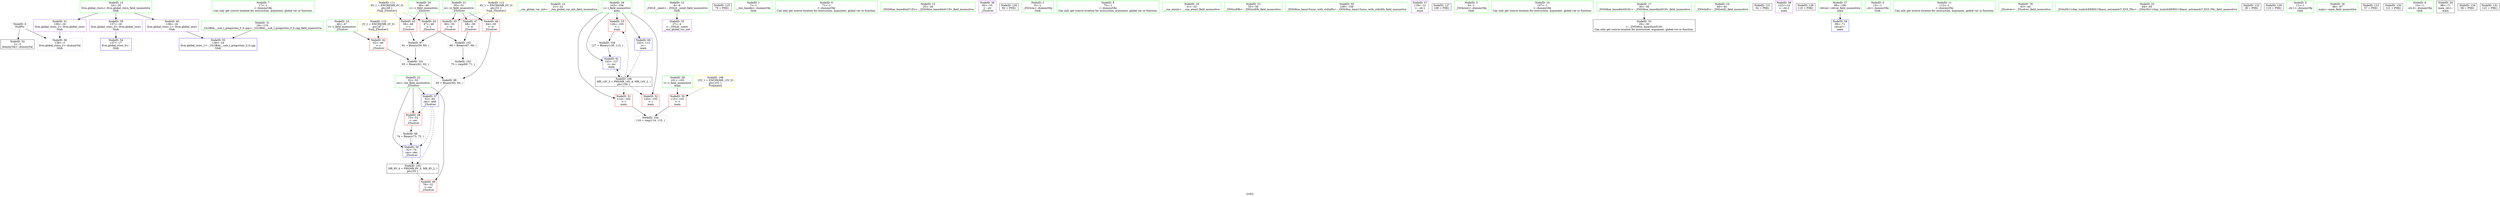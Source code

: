 digraph "SVFG" {
	label="SVFG";

	Node0x55d8eaec7db0 [shape=record,color=grey,label="{NodeID: 0\nNullPtr}"];
	Node0x55d8eaec7db0 -> Node0x55d8eaed9ce0[style=solid];
	Node0x55d8eaec7db0 -> Node0x55d8eaedc1d0[style=solid];
	Node0x55d8eaed8730 [shape=record,color=green,label="{NodeID: 7\n17\<--1\n\<--dummyObj\nCan only get source location for instruction, argument, global var or function.}"];
	Node0x55d8eaedab90 [shape=record,color=grey,label="{NodeID: 97\n61 = Binary(59, 60, )\n}"];
	Node0x55d8eaedab90 -> Node0x55d8eaedb190[style=solid];
	Node0x55d8eaed8c30 [shape=record,color=green,label="{NodeID: 14\n21\<--22\n__cxx_global_var_init\<--__cxx_global_var_init_field_insensitive\n}"];
	Node0x55d8eaedf310 [shape=record,color=grey,label="{NodeID: 104\n116 = cmp(114, 115, )\n}"];
	Node0x55d8eaed92d0 [shape=record,color=green,label="{NodeID: 21\n50\<--51\nw\<--w_field_insensitive\n_Z5solvev\n}"];
	Node0x55d8eaed92d0 -> Node0x55d8eaeda860[style=solid];
	Node0x55d8eaed92d0 -> Node0x55d8eaeda930[style=solid];
	Node0x55d8eaed92d0 -> Node0x55d8eaedaa00[style=solid];
	Node0x55d8eaee33c0 [shape=record,color=yellow,style=double,label="{NodeID: 111\n4V_1 = ENCHI(MR_4V_0)\npts\{49 \}\nFun[_Z5solvev]}"];
	Node0x55d8eaee33c0 -> Node0x55d8eaeda6c0[style=dashed];
	Node0x55d8eaee33c0 -> Node0x55d8eaeda790[style=dashed];
	Node0x55d8eaed9940 [shape=record,color=green,label="{NodeID: 28\n101\<--102\nt\<--t_field_insensitive\nmain\n}"];
	Node0x55d8eaed9940 -> Node0x55d8eaedbc90[style=solid];
	Node0x55d8eaed9fb0 [shape=record,color=purple,label="{NodeID: 35\n27\<--4\n\<--_ZStL8__ioinit\n__cxx_global_var_init\n}"];
	Node0x55d8eaee7e60 [shape=record,color=black,label="{NodeID: 125\n79 = PHI()\n}"];
	Node0x55d8eaeda5f0 [shape=record,color=red,label="{NodeID: 42\n62\<--46\n\<--r\n_Z5solvev\n}"];
	Node0x55d8eaeda5f0 -> Node0x55d8eaedb190[style=solid];
	Node0x55d8eaedbbc0 [shape=record,color=red,label="{NodeID: 49\n78\<--52\n\<--res\n_Z5solvev\n}"];
	Node0x55d8eaedc1d0 [shape=record,color=blue, style = dotted,label="{NodeID: 56\n139\<--3\nllvm.global_ctors_2\<--dummyVal\nGlob }"];
	Node0x55d8eaed7c20 [shape=record,color=green,label="{NodeID: 1\n7\<--1\n__dso_handle\<--dummyObj\nGlob }"];
	Node0x55d8eaed87c0 [shape=record,color=green,label="{NodeID: 8\n71\<--1\n\<--dummyObj\nCan only get source location for instruction, argument, global var or function.}"];
	Node0x55d8eaedad10 [shape=record,color=grey,label="{NodeID: 98\n74 = Binary(73, 75, )\n}"];
	Node0x55d8eaedad10 -> Node0x55d8eaedc3a0[style=solid];
	Node0x55d8eaed8d30 [shape=record,color=green,label="{NodeID: 15\n25\<--26\n_ZNSt8ios_base4InitC1Ev\<--_ZNSt8ios_base4InitC1Ev_field_insensitive\n}"];
	Node0x55d8eaee1bd0 [shape=record,color=black,label="{NodeID: 105\nMR_8V_4 = PHI(MR_8V_3, MR_8V_2, )\npts\{53 \}\n}"];
	Node0x55d8eaee1bd0 -> Node0x55d8eaedbbc0[style=dashed];
	Node0x55d8eaed93a0 [shape=record,color=green,label="{NodeID: 22\n52\<--53\nres\<--res_field_insensitive\n_Z5solvev\n}"];
	Node0x55d8eaed93a0 -> Node0x55d8eaedbaf0[style=solid];
	Node0x55d8eaed93a0 -> Node0x55d8eaedbbc0[style=solid];
	Node0x55d8eaed93a0 -> Node0x55d8eaedc2d0[style=solid];
	Node0x55d8eaed93a0 -> Node0x55d8eaedc3a0[style=solid];
	Node0x55d8eaee34a0 [shape=record,color=yellow,style=double,label="{NodeID: 112\n6V_1 = ENCHI(MR_6V_0)\npts\{51 \}\nFun[_Z5solvev]}"];
	Node0x55d8eaee34a0 -> Node0x55d8eaeda860[style=dashed];
	Node0x55d8eaee34a0 -> Node0x55d8eaeda930[style=dashed];
	Node0x55d8eaee34a0 -> Node0x55d8eaedaa00[style=dashed];
	Node0x55d8eaed9a10 [shape=record,color=green,label="{NodeID: 29\n103\<--104\ni\<--i_field_insensitive\nmain\n}"];
	Node0x55d8eaed9a10 -> Node0x55d8eaedbd60[style=solid];
	Node0x55d8eaed9a10 -> Node0x55d8eaedbe30[style=solid];
	Node0x55d8eaed9a10 -> Node0x55d8eaedbf00[style=solid];
	Node0x55d8eaed9a10 -> Node0x55d8eaedc540[style=solid];
	Node0x55d8eaed9a10 -> Node0x55d8eaedc610[style=solid];
	Node0x55d8eaeda080 [shape=record,color=purple,label="{NodeID: 36\n82\<--10\n\<--.str\n_Z5solvev\n}"];
	Node0x55d8eaee7f90 [shape=record,color=black,label="{NodeID: 126\n83 = PHI()\n}"];
	Node0x55d8eaeda6c0 [shape=record,color=red,label="{NodeID: 43\n59\<--48\n\<--c\n_Z5solvev\n}"];
	Node0x55d8eaeda6c0 -> Node0x55d8eaedab90[style=solid];
	Node0x55d8eaedbc90 [shape=record,color=red,label="{NodeID: 50\n115\<--101\n\<--t\nmain\n}"];
	Node0x55d8eaedbc90 -> Node0x55d8eaedf310[style=solid];
	Node0x55d8eaedc2d0 [shape=record,color=blue,label="{NodeID: 57\n52\<--65\nres\<--add\n_Z5solvev\n}"];
	Node0x55d8eaedc2d0 -> Node0x55d8eaedbaf0[style=dashed];
	Node0x55d8eaedc2d0 -> Node0x55d8eaedc3a0[style=dashed];
	Node0x55d8eaedc2d0 -> Node0x55d8eaee1bd0[style=dashed];
	Node0x55d8eaed7cb0 [shape=record,color=green,label="{NodeID: 2\n8\<--1\n_ZSt3cin\<--dummyObj\nGlob }"];
	Node0x55d8eaed8850 [shape=record,color=green,label="{NodeID: 9\n75\<--1\n\<--dummyObj\nCan only get source location for instruction, argument, global var or function.}"];
	Node0x55d8eaedae90 [shape=record,color=grey,label="{NodeID: 99\n65 = Binary(63, 64, )\n}"];
	Node0x55d8eaedae90 -> Node0x55d8eaedc2d0[style=solid];
	Node0x55d8eaed8e30 [shape=record,color=green,label="{NodeID: 16\n31\<--32\n__cxa_atexit\<--__cxa_atexit_field_insensitive\n}"];
	Node0x55d8eaee20d0 [shape=record,color=black,label="{NodeID: 106\nMR_14V_3 = PHI(MR_14V_4, MR_14V_2, )\npts\{104 \}\n}"];
	Node0x55d8eaee20d0 -> Node0x55d8eaedbd60[style=dashed];
	Node0x55d8eaee20d0 -> Node0x55d8eaedbe30[style=dashed];
	Node0x55d8eaee20d0 -> Node0x55d8eaedbf00[style=dashed];
	Node0x55d8eaee20d0 -> Node0x55d8eaedc610[style=dashed];
	Node0x55d8eaed9470 [shape=record,color=green,label="{NodeID: 23\n55\<--56\n_ZNSirsERi\<--_ZNSirsERi_field_insensitive\n}"];
	Node0x55d8eaed9ae0 [shape=record,color=green,label="{NodeID: 30\n108\<--109\n_ZNSt8ios_base15sync_with_stdioEb\<--_ZNSt8ios_base15sync_with_stdioEb_field_insensitive\n}"];
	Node0x55d8eaeda150 [shape=record,color=purple,label="{NodeID: 37\n118\<--12\n\<--.str.1\nmain\n}"];
	Node0x55d8eaee8060 [shape=record,color=black,label="{NodeID: 127\n106 = PHI()\n}"];
	Node0x55d8eaeda790 [shape=record,color=red,label="{NodeID: 44\n67\<--48\n\<--c\n_Z5solvev\n}"];
	Node0x55d8eaeda790 -> Node0x55d8eaedf010[style=solid];
	Node0x55d8eaedbd60 [shape=record,color=red,label="{NodeID: 51\n114\<--103\n\<--i\nmain\n}"];
	Node0x55d8eaedbd60 -> Node0x55d8eaedf310[style=solid];
	Node0x55d8eaedc3a0 [shape=record,color=blue,label="{NodeID: 58\n52\<--74\nres\<--dec\n_Z5solvev\n}"];
	Node0x55d8eaedc3a0 -> Node0x55d8eaee1bd0[style=dashed];
	Node0x55d8eaed7d40 [shape=record,color=green,label="{NodeID: 3\n9\<--1\n_ZSt4cout\<--dummyObj\nGlob }"];
	Node0x55d8eaed88e0 [shape=record,color=green,label="{NodeID: 10\n107\<--1\n\<--dummyObj\nCan only get source location for instruction, argument, global var or function.}"];
	Node0x55d8eaedb010 [shape=record,color=grey,label="{NodeID: 100\n127 = Binary(126, 112, )\n}"];
	Node0x55d8eaedb010 -> Node0x55d8eaedc610[style=solid];
	Node0x55d8eaed8f30 [shape=record,color=green,label="{NodeID: 17\n30\<--36\n_ZNSt8ios_base4InitD1Ev\<--_ZNSt8ios_base4InitD1Ev_field_insensitive\n}"];
	Node0x55d8eaed8f30 -> Node0x55d8eaed9de0[style=solid];
	Node0x55d8eaed9570 [shape=record,color=green,label="{NodeID: 24\n80\<--81\n_ZNSolsEi\<--_ZNSolsEi_field_insensitive\n}"];
	Node0x55d8eaed9be0 [shape=record,color=green,label="{NodeID: 31\n18\<--133\n_GLOBAL__sub_I_gregorinio_0_0.cpp\<--_GLOBAL__sub_I_gregorinio_0_0.cpp_field_insensitive\n}"];
	Node0x55d8eaed9be0 -> Node0x55d8eaedc0d0[style=solid];
	Node0x55d8ead7f9c0 [shape=record,color=black,label="{NodeID: 121\n54 = PHI()\n}"];
	Node0x55d8eaeda220 [shape=record,color=purple,label="{NodeID: 38\n122\<--14\n\<--.str.2\nmain\n}"];
	Node0x55d8eaee8130 [shape=record,color=black,label="{NodeID: 128\n110 = PHI()\n}"];
	Node0x55d8eaeda860 [shape=record,color=red,label="{NodeID: 45\n60\<--50\n\<--w\n_Z5solvev\n}"];
	Node0x55d8eaeda860 -> Node0x55d8eaedab90[style=solid];
	Node0x55d8eaedbe30 [shape=record,color=red,label="{NodeID: 52\n120\<--103\n\<--i\nmain\n}"];
	Node0x55d8eaedc470 [shape=record,color=blue,label="{NodeID: 59\n99\<--71\nretval\<--\nmain\n}"];
	Node0x55d8eaed7dd0 [shape=record,color=green,label="{NodeID: 4\n10\<--1\n.str\<--dummyObj\nGlob }"];
	Node0x55d8eaed8970 [shape=record,color=green,label="{NodeID: 11\n112\<--1\n\<--dummyObj\nCan only get source location for instruction, argument, global var or function.}"];
	Node0x55d8eaedb190 [shape=record,color=grey,label="{NodeID: 101\n63 = Binary(61, 62, )\n}"];
	Node0x55d8eaedb190 -> Node0x55d8eaedae90[style=solid];
	Node0x55d8eaed9030 [shape=record,color=green,label="{NodeID: 18\n43\<--44\n_Z5solvev\<--_Z5solvev_field_insensitive\n}"];
	Node0x55d8eaee30f0 [shape=record,color=yellow,style=double,label="{NodeID: 108\n12V_1 = ENCHI(MR_12V_0)\npts\{102 \}\nFun[main]}"];
	Node0x55d8eaee30f0 -> Node0x55d8eaedbc90[style=dashed];
	Node0x55d8eaed9670 [shape=record,color=green,label="{NodeID: 25\n84\<--85\n_ZStlsISt11char_traitsIcEERSt13basic_ostreamIcT_ES5_PKc\<--_ZStlsISt11char_traitsIcEERSt13basic_ostreamIcT_ES5_PKc_field_insensitive\n}"];
	Node0x55d8eaed9ce0 [shape=record,color=black,label="{NodeID: 32\n2\<--3\ndummyVal\<--dummyVal\n}"];
	Node0x55d8eaee72a0 [shape=record,color=black,label="{NodeID: 122\n28 = PHI()\n}"];
	Node0x55d8eaeda2f0 [shape=record,color=purple,label="{NodeID: 39\n137\<--16\nllvm.global_ctors_0\<--llvm.global_ctors\nGlob }"];
	Node0x55d8eaeda2f0 -> Node0x55d8eaedbfd0[style=solid];
	Node0x55d8eaee8230 [shape=record,color=black,label="{NodeID: 129\n119 = PHI()\n}"];
	Node0x55d8eaeda930 [shape=record,color=red,label="{NodeID: 46\n64\<--50\n\<--w\n_Z5solvev\n}"];
	Node0x55d8eaeda930 -> Node0x55d8eaedae90[style=solid];
	Node0x55d8eaedbf00 [shape=record,color=red,label="{NodeID: 53\n126\<--103\n\<--i\nmain\n}"];
	Node0x55d8eaedbf00 -> Node0x55d8eaedb010[style=solid];
	Node0x55d8eaedc540 [shape=record,color=blue,label="{NodeID: 60\n103\<--112\ni\<--\nmain\n}"];
	Node0x55d8eaedc540 -> Node0x55d8eaee20d0[style=dashed];
	Node0x55d8eaed8610 [shape=record,color=green,label="{NodeID: 5\n12\<--1\n.str.1\<--dummyObj\nGlob }"];
	Node0x55d8eaed8a30 [shape=record,color=green,label="{NodeID: 12\n4\<--6\n_ZStL8__ioinit\<--_ZStL8__ioinit_field_insensitive\nGlob }"];
	Node0x55d8eaed8a30 -> Node0x55d8eaed9fb0[style=solid];
	Node0x55d8eaedf010 [shape=record,color=grey,label="{NodeID: 102\n69 = Binary(67, 68, )\n}"];
	Node0x55d8eaedf010 -> Node0x55d8eaedf190[style=solid];
	Node0x55d8eaed9130 [shape=record,color=green,label="{NodeID: 19\n46\<--47\nr\<--r_field_insensitive\n_Z5solvev\n}"];
	Node0x55d8eaed9130 -> Node0x55d8eaeda5f0[style=solid];
	Node0x55d8eaed9770 [shape=record,color=green,label="{NodeID: 26\n96\<--97\nmain\<--main_field_insensitive\n}"];
	Node0x55d8eaed9de0 [shape=record,color=black,label="{NodeID: 33\n29\<--30\n\<--_ZNSt8ios_base4InitD1Ev\nCan only get source location for instruction, argument, global var or function.}"];
	Node0x55d8eaee7370 [shape=record,color=black,label="{NodeID: 123\n57 = PHI()\n}"];
	Node0x55d8eaeda3f0 [shape=record,color=purple,label="{NodeID: 40\n138\<--16\nllvm.global_ctors_1\<--llvm.global_ctors\nGlob }"];
	Node0x55d8eaeda3f0 -> Node0x55d8eaedc0d0[style=solid];
	Node0x55d8eaee8390 [shape=record,color=black,label="{NodeID: 130\n121 = PHI()\n}"];
	Node0x55d8eaedaa00 [shape=record,color=red,label="{NodeID: 47\n68\<--50\n\<--w\n_Z5solvev\n}"];
	Node0x55d8eaedaa00 -> Node0x55d8eaedf010[style=solid];
	Node0x55d8eaedbfd0 [shape=record,color=blue,label="{NodeID: 54\n137\<--17\nllvm.global_ctors_0\<--\nGlob }"];
	Node0x55d8eaedc610 [shape=record,color=blue,label="{NodeID: 61\n103\<--127\ni\<--inc\nmain\n}"];
	Node0x55d8eaedc610 -> Node0x55d8eaee20d0[style=dashed];
	Node0x55d8eaed86a0 [shape=record,color=green,label="{NodeID: 6\n14\<--1\n.str.2\<--dummyObj\nGlob }"];
	Node0x55d8eaed8b30 [shape=record,color=green,label="{NodeID: 13\n16\<--20\nllvm.global_ctors\<--llvm.global_ctors_field_insensitive\nGlob }"];
	Node0x55d8eaed8b30 -> Node0x55d8eaeda2f0[style=solid];
	Node0x55d8eaed8b30 -> Node0x55d8eaeda3f0[style=solid];
	Node0x55d8eaed8b30 -> Node0x55d8eaeda4f0[style=solid];
	Node0x55d8eaedf190 [shape=record,color=grey,label="{NodeID: 103\n70 = cmp(69, 71, )\n}"];
	Node0x55d8eaed9200 [shape=record,color=green,label="{NodeID: 20\n48\<--49\nc\<--c_field_insensitive\n_Z5solvev\n}"];
	Node0x55d8eaed9200 -> Node0x55d8eaeda6c0[style=solid];
	Node0x55d8eaed9200 -> Node0x55d8eaeda790[style=solid];
	Node0x55d8eaee32b0 [shape=record,color=yellow,style=double,label="{NodeID: 110\n2V_1 = ENCHI(MR_2V_0)\npts\{47 \}\nFun[_Z5solvev]}"];
	Node0x55d8eaee32b0 -> Node0x55d8eaeda5f0[style=dashed];
	Node0x55d8eaed9870 [shape=record,color=green,label="{NodeID: 27\n99\<--100\nretval\<--retval_field_insensitive\nmain\n}"];
	Node0x55d8eaed9870 -> Node0x55d8eaedc470[style=solid];
	Node0x55d8eaed9ee0 [shape=record,color=black,label="{NodeID: 34\n98\<--71\nmain_ret\<--\nmain\n}"];
	Node0x55d8eaee7d90 [shape=record,color=black,label="{NodeID: 124\n58 = PHI()\n}"];
	Node0x55d8eaeda4f0 [shape=record,color=purple,label="{NodeID: 41\n139\<--16\nllvm.global_ctors_2\<--llvm.global_ctors\nGlob }"];
	Node0x55d8eaeda4f0 -> Node0x55d8eaedc1d0[style=solid];
	Node0x55d8eaee8490 [shape=record,color=black,label="{NodeID: 131\n123 = PHI()\n}"];
	Node0x55d8eaedbaf0 [shape=record,color=red,label="{NodeID: 48\n73\<--52\n\<--res\n_Z5solvev\n}"];
	Node0x55d8eaedbaf0 -> Node0x55d8eaedad10[style=solid];
	Node0x55d8eaedc0d0 [shape=record,color=blue,label="{NodeID: 55\n138\<--18\nllvm.global_ctors_1\<--_GLOBAL__sub_I_gregorinio_0_0.cpp\nGlob }"];
}
